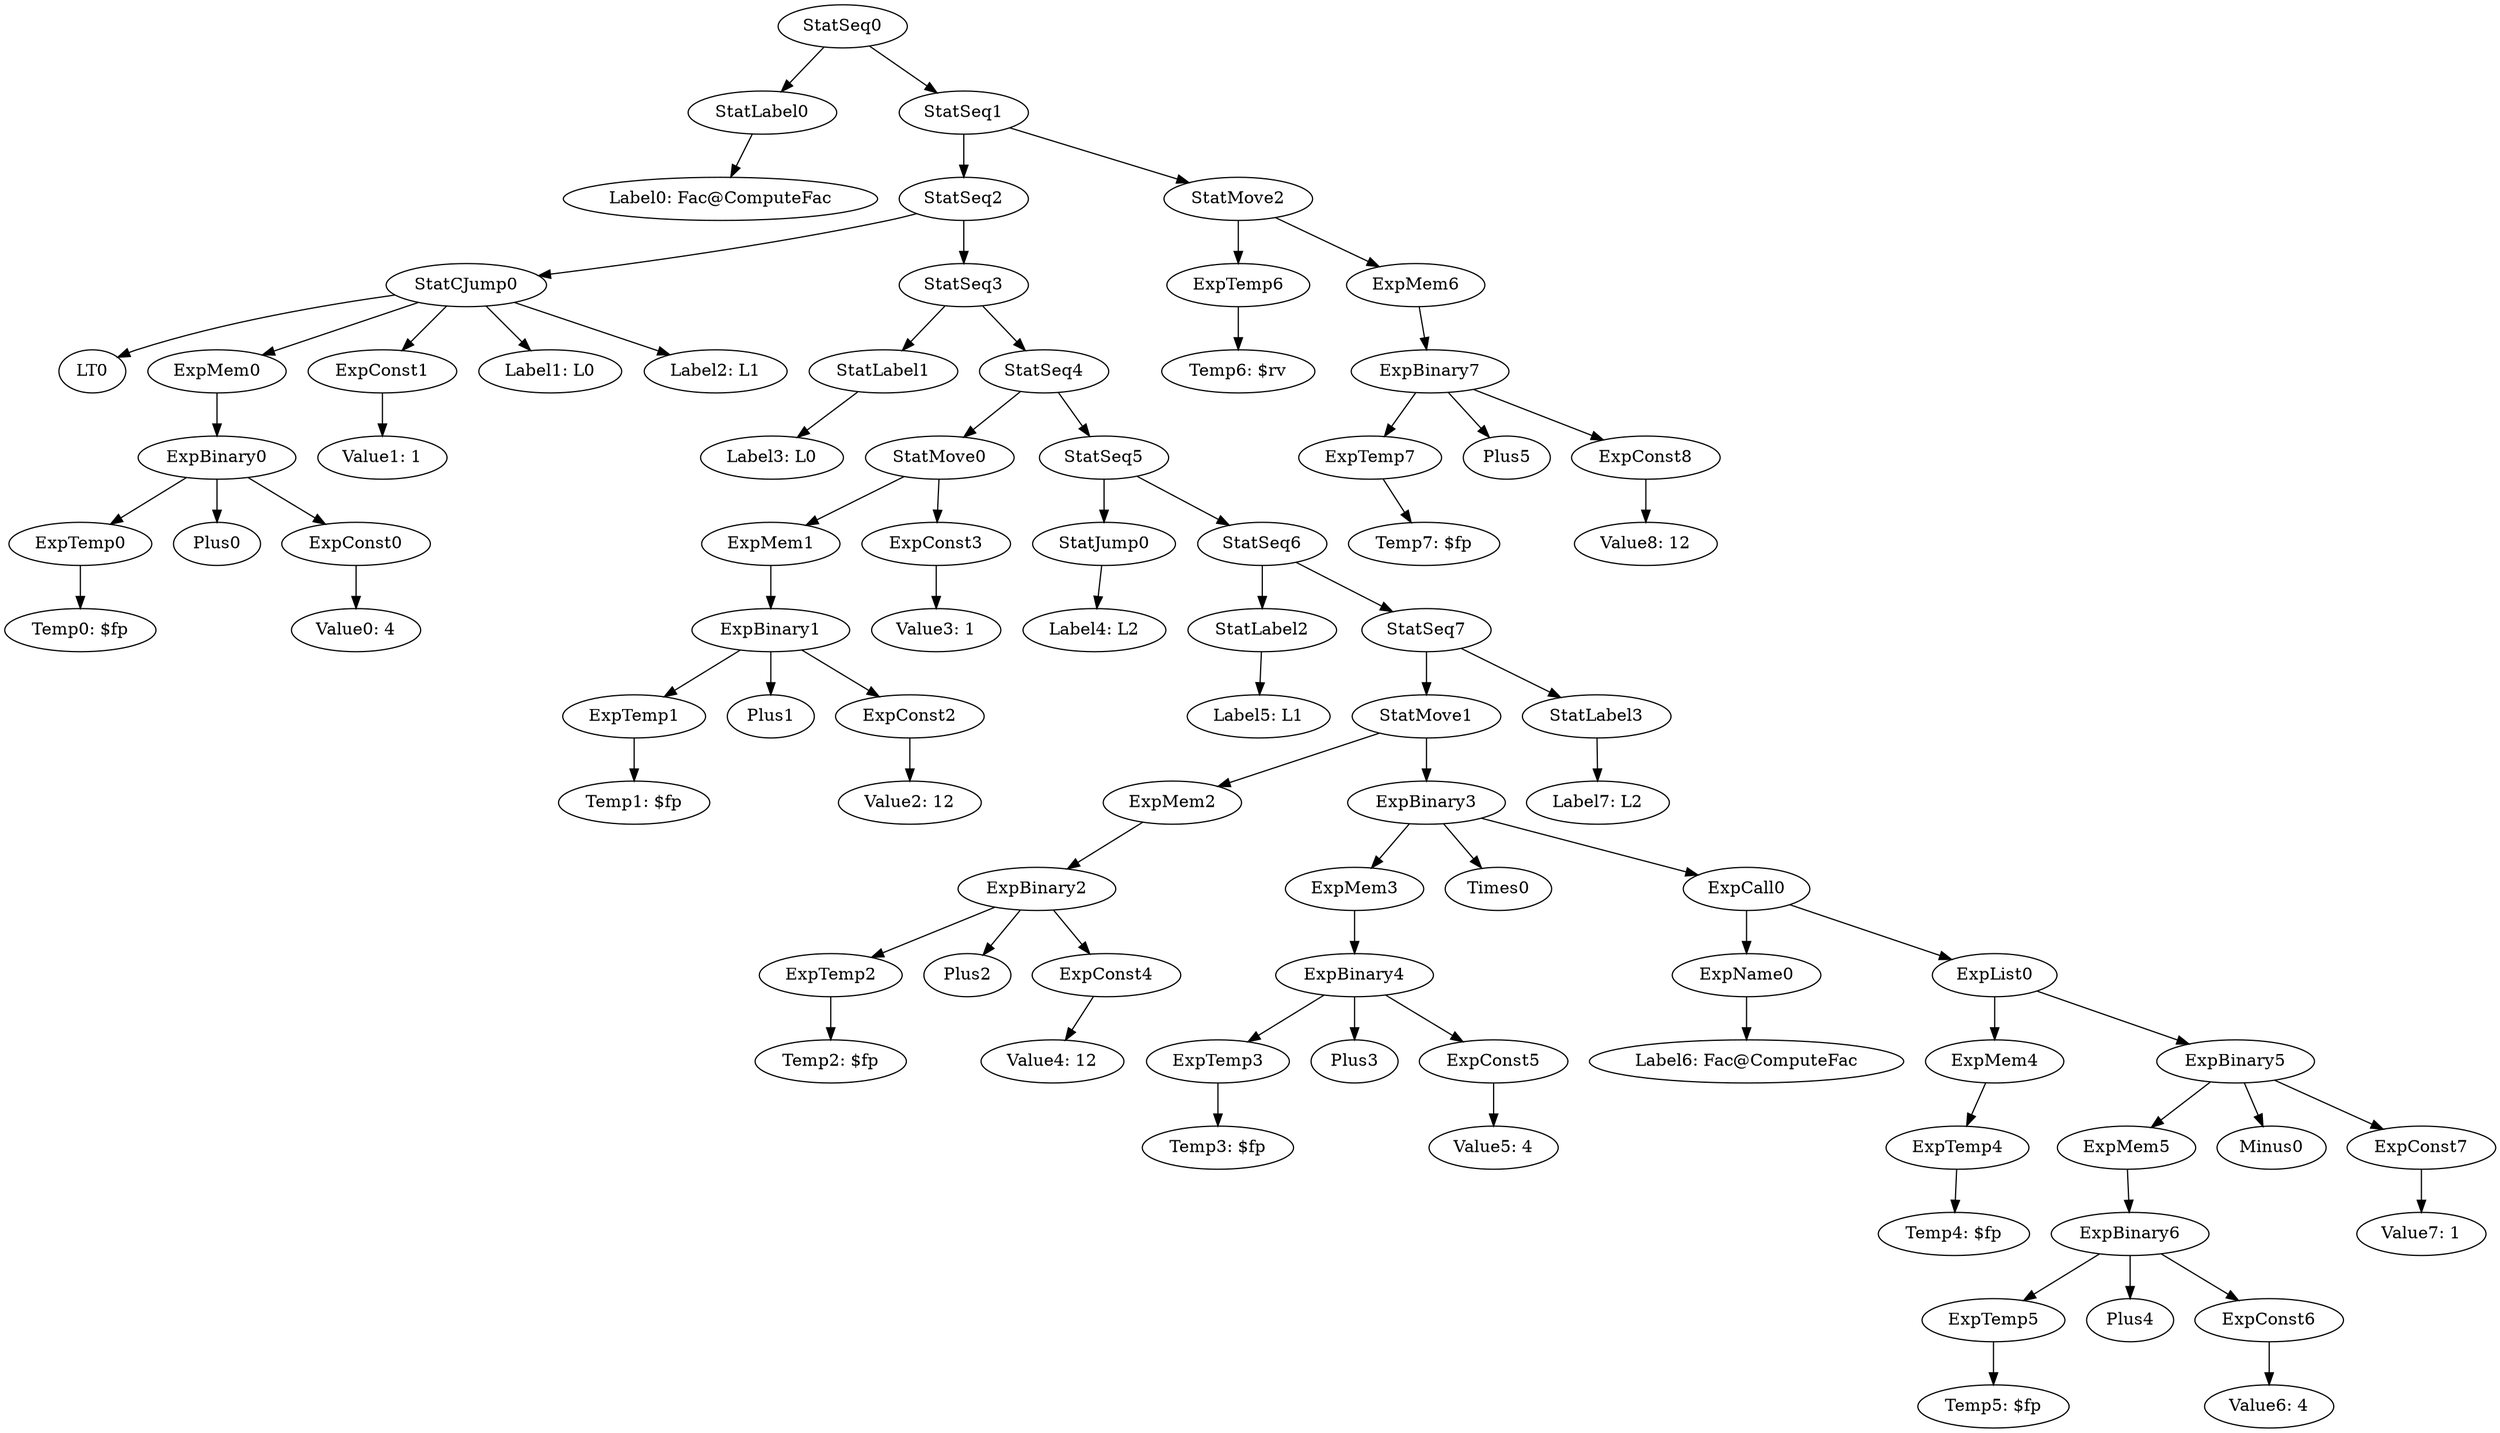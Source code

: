 digraph {
	ordering = out;
	ExpMem6 -> ExpBinary7;
	ExpBinary7 -> ExpTemp7;
	ExpBinary7 -> Plus5;
	ExpBinary7 -> ExpConst8;
	StatMove2 -> ExpTemp6;
	StatMove2 -> ExpMem6;
	ExpTemp6 -> "Temp6: $rv";
	StatSeq5 -> StatJump0;
	StatSeq5 -> StatSeq6;
	StatMove1 -> ExpMem2;
	StatMove1 -> ExpBinary3;
	StatLabel2 -> "Label5: L1";
	StatJump0 -> "Label4: L2";
	StatSeq4 -> StatMove0;
	StatSeq4 -> StatSeq5;
	StatLabel1 -> "Label3: L0";
	ExpMem2 -> ExpBinary2;
	ExpCall0 -> ExpName0;
	ExpCall0 -> ExpList0;
	ExpConst3 -> "Value3: 1";
	ExpConst7 -> "Value7: 1";
	ExpTemp1 -> "Temp1: $fp";
	StatSeq0 -> StatLabel0;
	StatSeq0 -> StatSeq1;
	ExpTemp5 -> "Temp5: $fp";
	StatSeq6 -> StatLabel2;
	StatSeq6 -> StatSeq7;
	ExpTemp3 -> "Temp3: $fp";
	StatMove0 -> ExpMem1;
	StatMove0 -> ExpConst3;
	StatSeq3 -> StatLabel1;
	StatSeq3 -> StatSeq4;
	ExpTemp7 -> "Temp7: $fp";
	ExpTemp0 -> "Temp0: $fp";
	StatSeq7 -> StatMove1;
	StatSeq7 -> StatLabel3;
	ExpBinary0 -> ExpTemp0;
	ExpBinary0 -> Plus0;
	ExpBinary0 -> ExpConst0;
	ExpMem4 -> ExpTemp4;
	ExpBinary1 -> ExpTemp1;
	ExpBinary1 -> Plus1;
	ExpBinary1 -> ExpConst2;
	ExpMem0 -> ExpBinary0;
	ExpBinary6 -> ExpTemp5;
	ExpBinary6 -> Plus4;
	ExpBinary6 -> ExpConst6;
	StatSeq2 -> StatCJump0;
	StatSeq2 -> StatSeq3;
	ExpMem1 -> ExpBinary1;
	ExpConst6 -> "Value6: 4";
	ExpConst1 -> "Value1: 1";
	StatSeq1 -> StatSeq2;
	StatSeq1 -> StatMove2;
	ExpTemp2 -> "Temp2: $fp";
	ExpMem5 -> ExpBinary6;
	StatLabel0 -> "Label0: Fac@ComputeFac";
	ExpBinary2 -> ExpTemp2;
	ExpBinary2 -> Plus2;
	ExpBinary2 -> ExpConst4;
	ExpConst0 -> "Value0: 4";
	ExpBinary4 -> ExpTemp3;
	ExpBinary4 -> Plus3;
	ExpBinary4 -> ExpConst5;
	ExpConst5 -> "Value5: 4";
	ExpConst2 -> "Value2: 12";
	ExpBinary3 -> ExpMem3;
	ExpBinary3 -> Times0;
	ExpBinary3 -> ExpCall0;
	ExpMem3 -> ExpBinary4;
	ExpName0 -> "Label6: Fac@ComputeFac";
	ExpTemp4 -> "Temp4: $fp";
	StatCJump0 -> LT0;
	StatCJump0 -> ExpMem0;
	StatCJump0 -> ExpConst1;
	StatCJump0 -> "Label1: L0";
	StatCJump0 -> "Label2: L1";
	ExpList0 -> ExpMem4;
	ExpList0 -> ExpBinary5;
	ExpBinary5 -> ExpMem5;
	ExpBinary5 -> Minus0;
	ExpBinary5 -> ExpConst7;
	ExpConst8 -> "Value8: 12";
	ExpConst4 -> "Value4: 12";
	StatLabel3 -> "Label7: L2";
}

